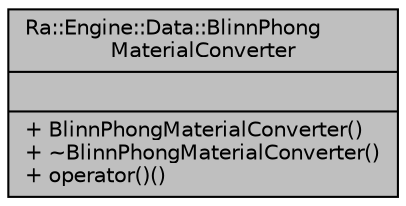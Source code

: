 digraph "Ra::Engine::Data::BlinnPhongMaterialConverter"
{
 // INTERACTIVE_SVG=YES
 // LATEX_PDF_SIZE
  edge [fontname="Helvetica",fontsize="10",labelfontname="Helvetica",labelfontsize="10"];
  node [fontname="Helvetica",fontsize="10",shape=record];
  Node1 [label="{Ra::Engine::Data::BlinnPhong\lMaterialConverter\n||+ BlinnPhongMaterialConverter()\l+ ~BlinnPhongMaterialConverter()\l+ operator()()\l}",height=0.2,width=0.4,color="black", fillcolor="grey75", style="filled", fontcolor="black",tooltip=" "];
}

